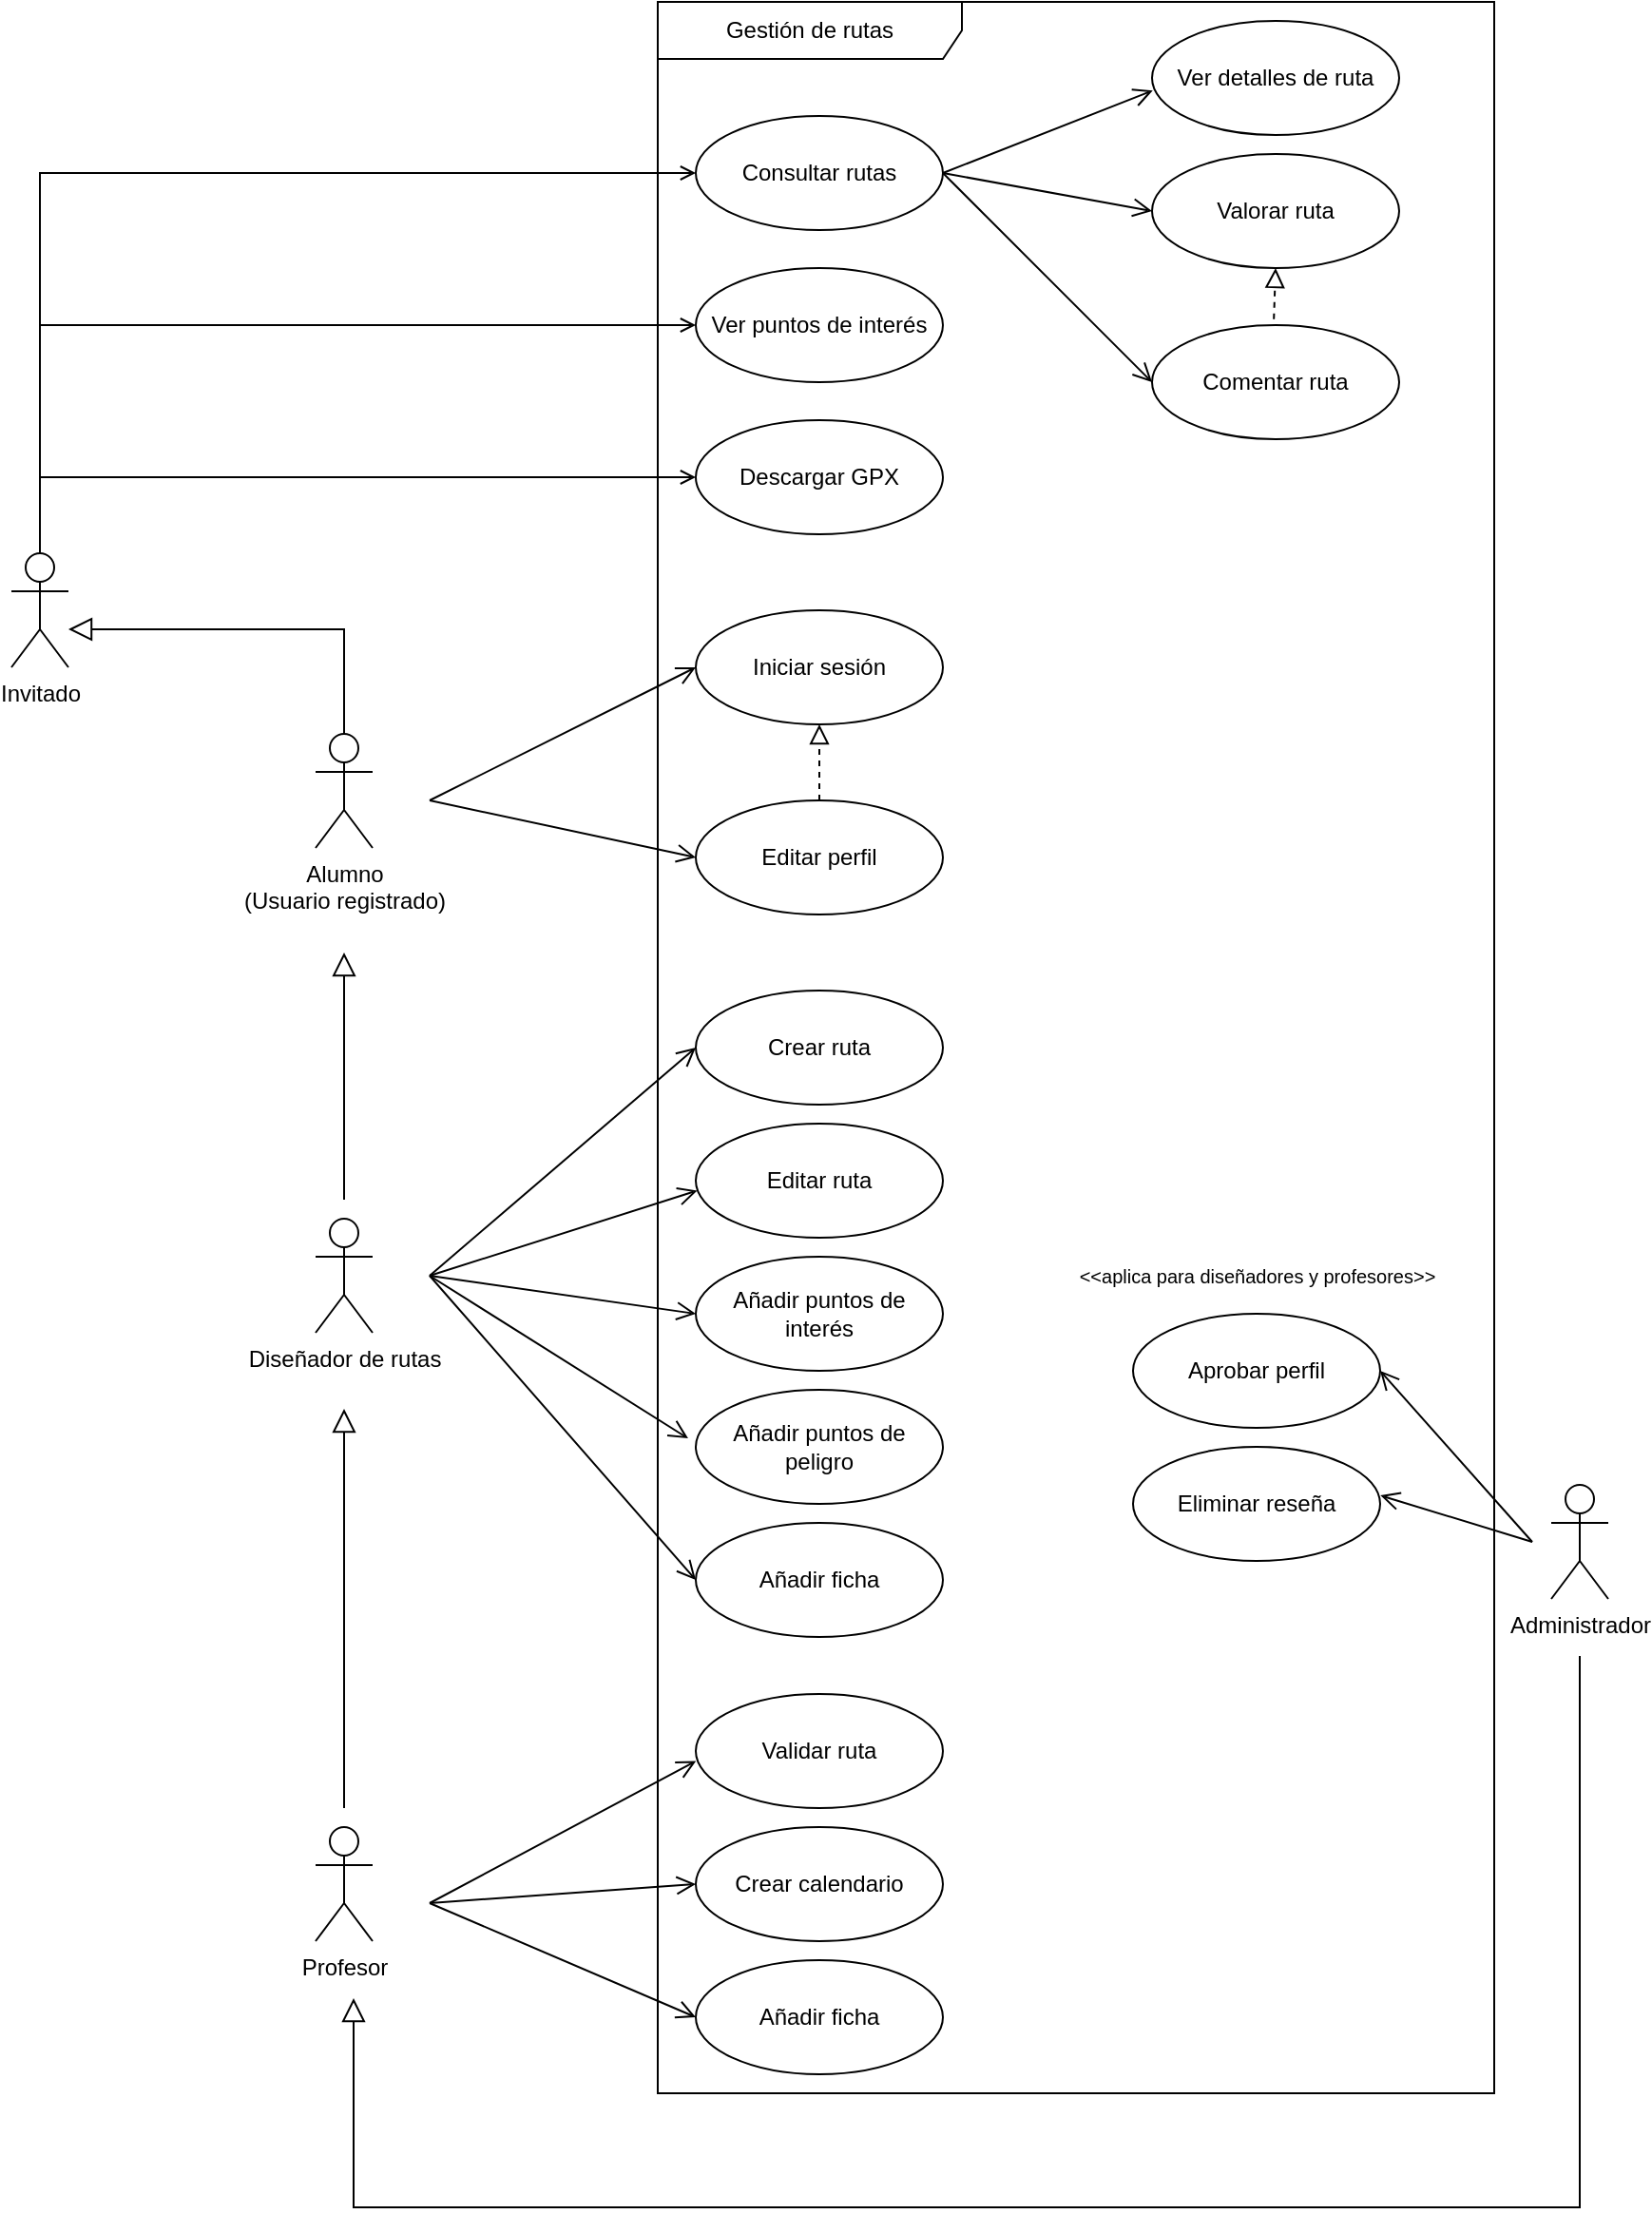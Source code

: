 <mxfile version="24.6.1" type="device">
  <diagram name="Página-1" id="W7OqwgDbiVyCG0NQlKbx">
    <mxGraphModel dx="2514" dy="993" grid="1" gridSize="10" guides="1" tooltips="1" connect="1" arrows="1" fold="1" page="1" pageScale="1" pageWidth="827" pageHeight="1169" math="0" shadow="0">
      <root>
        <mxCell id="0" />
        <mxCell id="1" parent="0" />
        <mxCell id="qLDz19HqjqrYpr-EgUm0-1" value="Gestión de rutas" style="shape=umlFrame;whiteSpace=wrap;html=1;pointerEvents=0;recursiveResize=0;container=1;collapsible=0;width=160;" parent="1" vertex="1">
          <mxGeometry x="200" y="170" width="440" height="1100" as="geometry" />
        </mxCell>
        <mxCell id="qLDz19HqjqrYpr-EgUm0-8" value="Consultar rutas" style="ellipse;whiteSpace=wrap;html=1;" parent="qLDz19HqjqrYpr-EgUm0-1" vertex="1">
          <mxGeometry x="20" y="60" width="130" height="60" as="geometry" />
        </mxCell>
        <mxCell id="qLDz19HqjqrYpr-EgUm0-9" value="Ver detalles de ruta" style="ellipse;whiteSpace=wrap;html=1;" parent="qLDz19HqjqrYpr-EgUm0-1" vertex="1">
          <mxGeometry x="260" y="10" width="130" height="60" as="geometry" />
        </mxCell>
        <mxCell id="qLDz19HqjqrYpr-EgUm0-10" value="Ver puntos de interés" style="ellipse;whiteSpace=wrap;html=1;" parent="qLDz19HqjqrYpr-EgUm0-1" vertex="1">
          <mxGeometry x="20" y="140" width="130" height="60" as="geometry" />
        </mxCell>
        <mxCell id="qLDz19HqjqrYpr-EgUm0-11" value="Descargar GPX" style="ellipse;whiteSpace=wrap;html=1;" parent="qLDz19HqjqrYpr-EgUm0-1" vertex="1">
          <mxGeometry x="20" y="220" width="130" height="60" as="geometry" />
        </mxCell>
        <mxCell id="qLDz19HqjqrYpr-EgUm0-12" value="Valorar ruta" style="ellipse;whiteSpace=wrap;html=1;" parent="qLDz19HqjqrYpr-EgUm0-1" vertex="1">
          <mxGeometry x="260" y="80" width="130" height="60" as="geometry" />
        </mxCell>
        <mxCell id="qLDz19HqjqrYpr-EgUm0-17" value="" style="endArrow=open;startArrow=none;endFill=0;startFill=0;endSize=8;html=1;verticalAlign=bottom;labelBackgroundColor=none;strokeWidth=1;rounded=0;entryX=0.003;entryY=0.61;entryDx=0;entryDy=0;entryPerimeter=0;" parent="qLDz19HqjqrYpr-EgUm0-1" target="qLDz19HqjqrYpr-EgUm0-9" edge="1">
          <mxGeometry width="160" relative="1" as="geometry">
            <mxPoint x="150" y="90" as="sourcePoint" />
            <mxPoint x="316" y="222" as="targetPoint" />
          </mxGeometry>
        </mxCell>
        <mxCell id="qLDz19HqjqrYpr-EgUm0-18" value="" style="endArrow=open;startArrow=none;endFill=0;startFill=0;endSize=8;html=1;verticalAlign=bottom;labelBackgroundColor=none;strokeWidth=1;rounded=0;entryX=0;entryY=0.5;entryDx=0;entryDy=0;" parent="qLDz19HqjqrYpr-EgUm0-1" target="qLDz19HqjqrYpr-EgUm0-12" edge="1">
          <mxGeometry width="160" relative="1" as="geometry">
            <mxPoint x="150" y="90" as="sourcePoint" />
            <mxPoint x="386" y="412" as="targetPoint" />
          </mxGeometry>
        </mxCell>
        <mxCell id="qLDz19HqjqrYpr-EgUm0-23" value="Iniciar sesión" style="ellipse;whiteSpace=wrap;html=1;" parent="qLDz19HqjqrYpr-EgUm0-1" vertex="1">
          <mxGeometry x="20" y="320" width="130" height="60" as="geometry" />
        </mxCell>
        <mxCell id="qLDz19HqjqrYpr-EgUm0-24" value="Comentar ruta" style="ellipse;whiteSpace=wrap;html=1;" parent="qLDz19HqjqrYpr-EgUm0-1" vertex="1">
          <mxGeometry x="260" y="170" width="130" height="60" as="geometry" />
        </mxCell>
        <mxCell id="qLDz19HqjqrYpr-EgUm0-25" value="" style="endArrow=open;startArrow=none;endFill=0;startFill=0;endSize=8;html=1;verticalAlign=bottom;labelBackgroundColor=none;strokeWidth=1;rounded=0;entryX=0;entryY=0.5;entryDx=0;entryDy=0;" parent="qLDz19HqjqrYpr-EgUm0-1" target="qLDz19HqjqrYpr-EgUm0-24" edge="1">
          <mxGeometry width="160" relative="1" as="geometry">
            <mxPoint x="150" y="90" as="sourcePoint" />
            <mxPoint x="250" y="130" as="targetPoint" />
          </mxGeometry>
        </mxCell>
        <mxCell id="qLDz19HqjqrYpr-EgUm0-26" value="" style="endArrow=block;dashed=1;endFill=0;endSize=8;html=1;rounded=0;entryX=0.5;entryY=1;entryDx=0;entryDy=0;exitX=0.493;exitY=-0.052;exitDx=0;exitDy=0;exitPerimeter=0;" parent="qLDz19HqjqrYpr-EgUm0-1" source="qLDz19HqjqrYpr-EgUm0-24" target="qLDz19HqjqrYpr-EgUm0-12" edge="1">
          <mxGeometry width="160" relative="1" as="geometry">
            <mxPoint x="190" y="290" as="sourcePoint" />
            <mxPoint x="350" y="290" as="targetPoint" />
          </mxGeometry>
        </mxCell>
        <mxCell id="qLDz19HqjqrYpr-EgUm0-27" value="Editar perfil" style="ellipse;whiteSpace=wrap;html=1;" parent="qLDz19HqjqrYpr-EgUm0-1" vertex="1">
          <mxGeometry x="20" y="420" width="130" height="60" as="geometry" />
        </mxCell>
        <mxCell id="qLDz19HqjqrYpr-EgUm0-28" value="Crear ruta" style="ellipse;whiteSpace=wrap;html=1;" parent="qLDz19HqjqrYpr-EgUm0-1" vertex="1">
          <mxGeometry x="20" y="520" width="130" height="60" as="geometry" />
        </mxCell>
        <mxCell id="qLDz19HqjqrYpr-EgUm0-32" value="" style="endArrow=open;startArrow=none;endFill=0;startFill=0;endSize=8;html=1;verticalAlign=bottom;labelBackgroundColor=none;strokeWidth=1;rounded=0;entryX=0;entryY=0.5;entryDx=0;entryDy=0;" parent="qLDz19HqjqrYpr-EgUm0-1" target="qLDz19HqjqrYpr-EgUm0-27" edge="1">
          <mxGeometry width="160" relative="1" as="geometry">
            <mxPoint x="-120" y="420" as="sourcePoint" />
            <mxPoint x="350" y="515" as="targetPoint" />
          </mxGeometry>
        </mxCell>
        <mxCell id="qLDz19HqjqrYpr-EgUm0-33" value="" style="endArrow=block;dashed=1;endFill=0;endSize=8;html=1;rounded=0;entryX=0.5;entryY=1;entryDx=0;entryDy=0;exitX=0.5;exitY=0;exitDx=0;exitDy=0;" parent="qLDz19HqjqrYpr-EgUm0-1" source="qLDz19HqjqrYpr-EgUm0-27" target="qLDz19HqjqrYpr-EgUm0-23" edge="1">
          <mxGeometry width="160" relative="1" as="geometry">
            <mxPoint x="250" y="390" as="sourcePoint" />
            <mxPoint x="251" y="363" as="targetPoint" />
          </mxGeometry>
        </mxCell>
        <mxCell id="qLDz19HqjqrYpr-EgUm0-35" value="Editar ruta" style="ellipse;whiteSpace=wrap;html=1;" parent="qLDz19HqjqrYpr-EgUm0-1" vertex="1">
          <mxGeometry x="20" y="590" width="130" height="60" as="geometry" />
        </mxCell>
        <mxCell id="qLDz19HqjqrYpr-EgUm0-36" value="Añadir puntos de interés" style="ellipse;whiteSpace=wrap;html=1;" parent="qLDz19HqjqrYpr-EgUm0-1" vertex="1">
          <mxGeometry x="20" y="660" width="130" height="60" as="geometry" />
        </mxCell>
        <mxCell id="qLDz19HqjqrYpr-EgUm0-37" value="Añadir puntos de peligro" style="ellipse;whiteSpace=wrap;html=1;" parent="qLDz19HqjqrYpr-EgUm0-1" vertex="1">
          <mxGeometry x="20" y="730" width="130" height="60" as="geometry" />
        </mxCell>
        <mxCell id="qLDz19HqjqrYpr-EgUm0-38" value="Añadir ficha" style="ellipse;whiteSpace=wrap;html=1;" parent="qLDz19HqjqrYpr-EgUm0-1" vertex="1">
          <mxGeometry x="20" y="800" width="130" height="60" as="geometry" />
        </mxCell>
        <mxCell id="qLDz19HqjqrYpr-EgUm0-46" value="Validar ruta" style="ellipse;whiteSpace=wrap;html=1;" parent="qLDz19HqjqrYpr-EgUm0-1" vertex="1">
          <mxGeometry x="20" y="890" width="130" height="60" as="geometry" />
        </mxCell>
        <mxCell id="qLDz19HqjqrYpr-EgUm0-47" value="Crear calendario" style="ellipse;whiteSpace=wrap;html=1;" parent="qLDz19HqjqrYpr-EgUm0-1" vertex="1">
          <mxGeometry x="20" y="960" width="130" height="60" as="geometry" />
        </mxCell>
        <mxCell id="qLDz19HqjqrYpr-EgUm0-48" value="Añadir ficha" style="ellipse;whiteSpace=wrap;html=1;" parent="qLDz19HqjqrYpr-EgUm0-1" vertex="1">
          <mxGeometry x="20" y="1030" width="130" height="60" as="geometry" />
        </mxCell>
        <mxCell id="qLDz19HqjqrYpr-EgUm0-49" value="Aprobar perfil" style="ellipse;whiteSpace=wrap;html=1;" parent="qLDz19HqjqrYpr-EgUm0-1" vertex="1">
          <mxGeometry x="250" y="690" width="130" height="60" as="geometry" />
        </mxCell>
        <mxCell id="qLDz19HqjqrYpr-EgUm0-52" value="Eliminar reseña" style="ellipse;whiteSpace=wrap;html=1;" parent="qLDz19HqjqrYpr-EgUm0-1" vertex="1">
          <mxGeometry x="250" y="760" width="130" height="60" as="geometry" />
        </mxCell>
        <mxCell id="qLDz19HqjqrYpr-EgUm0-54" value="&amp;lt;&amp;lt;aplica para diseñadores y profesores&amp;gt;&amp;gt;" style="text;html=1;align=center;verticalAlign=middle;resizable=0;points=[];autosize=1;strokeColor=none;fillColor=none;fontSize=10;" parent="qLDz19HqjqrYpr-EgUm0-1" vertex="1">
          <mxGeometry x="210" y="655" width="210" height="30" as="geometry" />
        </mxCell>
        <mxCell id="r_svVIAcnl6ykYwlZIcj-1" style="edgeStyle=orthogonalEdgeStyle;rounded=0;orthogonalLoop=1;jettySize=auto;html=1;endArrow=open;endFill=0;" edge="1" parent="1" source="qLDz19HqjqrYpr-EgUm0-2" target="qLDz19HqjqrYpr-EgUm0-8">
          <mxGeometry relative="1" as="geometry">
            <Array as="points">
              <mxPoint x="-125" y="260" />
            </Array>
          </mxGeometry>
        </mxCell>
        <mxCell id="r_svVIAcnl6ykYwlZIcj-2" style="edgeStyle=orthogonalEdgeStyle;rounded=0;orthogonalLoop=1;jettySize=auto;html=1;endArrow=open;endFill=0;" edge="1" parent="1" source="qLDz19HqjqrYpr-EgUm0-2" target="qLDz19HqjqrYpr-EgUm0-10">
          <mxGeometry relative="1" as="geometry">
            <Array as="points">
              <mxPoint x="-125" y="340" />
            </Array>
          </mxGeometry>
        </mxCell>
        <mxCell id="r_svVIAcnl6ykYwlZIcj-3" style="edgeStyle=orthogonalEdgeStyle;rounded=0;orthogonalLoop=1;jettySize=auto;html=1;endArrow=open;endFill=0;" edge="1" parent="1" source="qLDz19HqjqrYpr-EgUm0-2" target="qLDz19HqjqrYpr-EgUm0-11">
          <mxGeometry relative="1" as="geometry">
            <Array as="points">
              <mxPoint x="-125" y="420" />
            </Array>
          </mxGeometry>
        </mxCell>
        <mxCell id="qLDz19HqjqrYpr-EgUm0-2" value="Invitado" style="shape=umlActor;verticalLabelPosition=bottom;verticalAlign=top;html=1;" parent="1" vertex="1">
          <mxGeometry x="-140" y="460" width="30" height="60" as="geometry" />
        </mxCell>
        <mxCell id="r_svVIAcnl6ykYwlZIcj-4" style="edgeStyle=orthogonalEdgeStyle;rounded=0;orthogonalLoop=1;jettySize=auto;html=1;endArrow=block;endFill=0;startSize=6;endSize=10;" edge="1" parent="1" source="qLDz19HqjqrYpr-EgUm0-19" target="qLDz19HqjqrYpr-EgUm0-2">
          <mxGeometry relative="1" as="geometry">
            <Array as="points">
              <mxPoint x="35" y="500" />
            </Array>
          </mxGeometry>
        </mxCell>
        <mxCell id="qLDz19HqjqrYpr-EgUm0-19" value="&lt;div&gt;Alumno&lt;/div&gt;&lt;div&gt;(Usuario registrado)&lt;/div&gt;" style="shape=umlActor;verticalLabelPosition=bottom;verticalAlign=top;html=1;" parent="1" vertex="1">
          <mxGeometry x="20" y="555" width="30" height="60" as="geometry" />
        </mxCell>
        <mxCell id="qLDz19HqjqrYpr-EgUm0-31" value="" style="endArrow=open;startArrow=none;endFill=0;startFill=0;endSize=8;html=1;verticalAlign=bottom;labelBackgroundColor=none;strokeWidth=1;rounded=0;entryX=0;entryY=0.5;entryDx=0;entryDy=0;" parent="1" target="qLDz19HqjqrYpr-EgUm0-23" edge="1">
          <mxGeometry width="160" relative="1" as="geometry">
            <mxPoint x="80" y="590" as="sourcePoint" />
            <mxPoint x="220" y="535" as="targetPoint" />
          </mxGeometry>
        </mxCell>
        <mxCell id="r_svVIAcnl6ykYwlZIcj-5" style="edgeStyle=orthogonalEdgeStyle;rounded=0;orthogonalLoop=1;jettySize=auto;html=1;endSize=10;endArrow=block;endFill=0;" edge="1" parent="1">
          <mxGeometry relative="1" as="geometry">
            <mxPoint x="35" y="670" as="targetPoint" />
            <mxPoint x="35" y="800" as="sourcePoint" />
          </mxGeometry>
        </mxCell>
        <mxCell id="qLDz19HqjqrYpr-EgUm0-34" value="&lt;div&gt;Diseñador de rutas&lt;/div&gt;" style="shape=umlActor;verticalLabelPosition=bottom;verticalAlign=top;html=1;" parent="1" vertex="1">
          <mxGeometry x="20" y="810" width="30" height="60" as="geometry" />
        </mxCell>
        <mxCell id="qLDz19HqjqrYpr-EgUm0-39" value="" style="endArrow=open;startArrow=none;endFill=0;startFill=0;endSize=8;html=1;verticalAlign=bottom;labelBackgroundColor=none;strokeWidth=1;rounded=0;entryX=0;entryY=0.5;entryDx=0;entryDy=0;" parent="1" target="qLDz19HqjqrYpr-EgUm0-28" edge="1">
          <mxGeometry width="160" relative="1" as="geometry">
            <mxPoint x="80" y="840" as="sourcePoint" />
            <mxPoint x="280" y="780" as="targetPoint" />
          </mxGeometry>
        </mxCell>
        <mxCell id="qLDz19HqjqrYpr-EgUm0-40" value="" style="endArrow=open;startArrow=none;endFill=0;startFill=0;endSize=8;html=1;verticalAlign=bottom;labelBackgroundColor=none;strokeWidth=1;rounded=0;entryX=0.006;entryY=0.587;entryDx=0;entryDy=0;entryPerimeter=0;" parent="1" target="qLDz19HqjqrYpr-EgUm0-35" edge="1">
          <mxGeometry width="160" relative="1" as="geometry">
            <mxPoint x="80" y="840" as="sourcePoint" />
            <mxPoint x="270" y="820" as="targetPoint" />
          </mxGeometry>
        </mxCell>
        <mxCell id="qLDz19HqjqrYpr-EgUm0-41" value="" style="endArrow=open;startArrow=none;endFill=0;startFill=0;endSize=8;html=1;verticalAlign=bottom;labelBackgroundColor=none;strokeWidth=1;rounded=0;entryX=0;entryY=0.5;entryDx=0;entryDy=0;" parent="1" target="qLDz19HqjqrYpr-EgUm0-36" edge="1">
          <mxGeometry width="160" relative="1" as="geometry">
            <mxPoint x="80" y="840" as="sourcePoint" />
            <mxPoint x="270" y="830" as="targetPoint" />
          </mxGeometry>
        </mxCell>
        <mxCell id="qLDz19HqjqrYpr-EgUm0-43" value="" style="endArrow=open;startArrow=none;endFill=0;startFill=0;endSize=8;html=1;verticalAlign=bottom;labelBackgroundColor=none;strokeWidth=1;rounded=0;entryX=-0.031;entryY=0.426;entryDx=0;entryDy=0;entryPerimeter=0;" parent="1" target="qLDz19HqjqrYpr-EgUm0-37" edge="1">
          <mxGeometry width="160" relative="1" as="geometry">
            <mxPoint x="80" y="840" as="sourcePoint" />
            <mxPoint x="260" y="900" as="targetPoint" />
          </mxGeometry>
        </mxCell>
        <mxCell id="qLDz19HqjqrYpr-EgUm0-44" value="" style="endArrow=open;startArrow=none;endFill=0;startFill=0;endSize=8;html=1;verticalAlign=bottom;labelBackgroundColor=none;strokeWidth=1;rounded=0;entryX=0;entryY=0.5;entryDx=0;entryDy=0;" parent="1" target="qLDz19HqjqrYpr-EgUm0-38" edge="1">
          <mxGeometry width="160" relative="1" as="geometry">
            <mxPoint x="80" y="840" as="sourcePoint" />
            <mxPoint x="260" y="960" as="targetPoint" />
          </mxGeometry>
        </mxCell>
        <mxCell id="r_svVIAcnl6ykYwlZIcj-8" style="edgeStyle=orthogonalEdgeStyle;rounded=0;orthogonalLoop=1;jettySize=auto;html=1;endArrow=block;endFill=0;endSize=10;" edge="1" parent="1">
          <mxGeometry relative="1" as="geometry">
            <mxPoint x="35" y="910" as="targetPoint" />
            <mxPoint x="35" y="1120" as="sourcePoint" />
          </mxGeometry>
        </mxCell>
        <mxCell id="qLDz19HqjqrYpr-EgUm0-45" value="&lt;div&gt;Profesor&lt;/div&gt;" style="shape=umlActor;verticalLabelPosition=bottom;verticalAlign=top;html=1;" parent="1" vertex="1">
          <mxGeometry x="20" y="1130" width="30" height="60" as="geometry" />
        </mxCell>
        <mxCell id="r_svVIAcnl6ykYwlZIcj-9" style="edgeStyle=orthogonalEdgeStyle;rounded=0;orthogonalLoop=1;jettySize=auto;html=1;endSize=10;endArrow=block;endFill=0;" edge="1" parent="1">
          <mxGeometry relative="1" as="geometry">
            <mxPoint x="40" y="1220" as="targetPoint" />
            <mxPoint x="685" y="1040" as="sourcePoint" />
            <Array as="points">
              <mxPoint x="685" y="1330" />
              <mxPoint x="40" y="1330" />
            </Array>
          </mxGeometry>
        </mxCell>
        <mxCell id="qLDz19HqjqrYpr-EgUm0-50" value="&lt;div&gt;Administrador&lt;/div&gt;" style="shape=umlActor;verticalLabelPosition=bottom;verticalAlign=top;html=1;" parent="1" vertex="1">
          <mxGeometry x="670" y="950" width="30" height="60" as="geometry" />
        </mxCell>
        <mxCell id="qLDz19HqjqrYpr-EgUm0-53" value="" style="endArrow=open;startArrow=none;endFill=0;startFill=0;endSize=8;html=1;verticalAlign=bottom;labelBackgroundColor=none;strokeWidth=1;rounded=0;entryX=1;entryY=0.5;entryDx=0;entryDy=0;" parent="1" target="qLDz19HqjqrYpr-EgUm0-49" edge="1">
          <mxGeometry width="160" relative="1" as="geometry">
            <mxPoint x="660" y="980" as="sourcePoint" />
            <mxPoint x="800" y="1080" as="targetPoint" />
          </mxGeometry>
        </mxCell>
        <mxCell id="qLDz19HqjqrYpr-EgUm0-55" value="" style="endArrow=open;startArrow=none;endFill=0;startFill=0;endSize=8;html=1;verticalAlign=bottom;labelBackgroundColor=none;strokeWidth=1;rounded=0;entryX=1.001;entryY=0.426;entryDx=0;entryDy=0;entryPerimeter=0;" parent="1" target="qLDz19HqjqrYpr-EgUm0-52" edge="1">
          <mxGeometry width="160" relative="1" as="geometry">
            <mxPoint x="660" y="980" as="sourcePoint" />
            <mxPoint x="580" y="990" as="targetPoint" />
          </mxGeometry>
        </mxCell>
        <mxCell id="qLDz19HqjqrYpr-EgUm0-59" value="" style="endArrow=open;startArrow=none;endFill=0;startFill=0;endSize=8;html=1;verticalAlign=bottom;labelBackgroundColor=none;strokeWidth=1;rounded=0;entryX=0.001;entryY=0.587;entryDx=0;entryDy=0;entryPerimeter=0;" parent="1" target="qLDz19HqjqrYpr-EgUm0-46" edge="1">
          <mxGeometry width="160" relative="1" as="geometry">
            <mxPoint x="80" y="1170" as="sourcePoint" />
            <mxPoint x="40" y="1150" as="targetPoint" />
          </mxGeometry>
        </mxCell>
        <mxCell id="qLDz19HqjqrYpr-EgUm0-60" value="" style="endArrow=open;startArrow=none;endFill=0;startFill=0;endSize=8;html=1;verticalAlign=bottom;labelBackgroundColor=none;strokeWidth=1;rounded=0;entryX=0;entryY=0.5;entryDx=0;entryDy=0;" parent="1" target="qLDz19HqjqrYpr-EgUm0-47" edge="1">
          <mxGeometry width="160" relative="1" as="geometry">
            <mxPoint x="80" y="1170" as="sourcePoint" />
            <mxPoint x="40" y="1130" as="targetPoint" />
          </mxGeometry>
        </mxCell>
        <mxCell id="qLDz19HqjqrYpr-EgUm0-61" value="" style="endArrow=open;startArrow=none;endFill=0;startFill=0;endSize=8;html=1;verticalAlign=bottom;labelBackgroundColor=none;strokeWidth=1;rounded=0;entryX=0;entryY=0.5;entryDx=0;entryDy=0;" parent="1" target="qLDz19HqjqrYpr-EgUm0-48" edge="1">
          <mxGeometry width="160" relative="1" as="geometry">
            <mxPoint x="80" y="1170" as="sourcePoint" />
            <mxPoint x="10" y="1140" as="targetPoint" />
          </mxGeometry>
        </mxCell>
      </root>
    </mxGraphModel>
  </diagram>
</mxfile>
